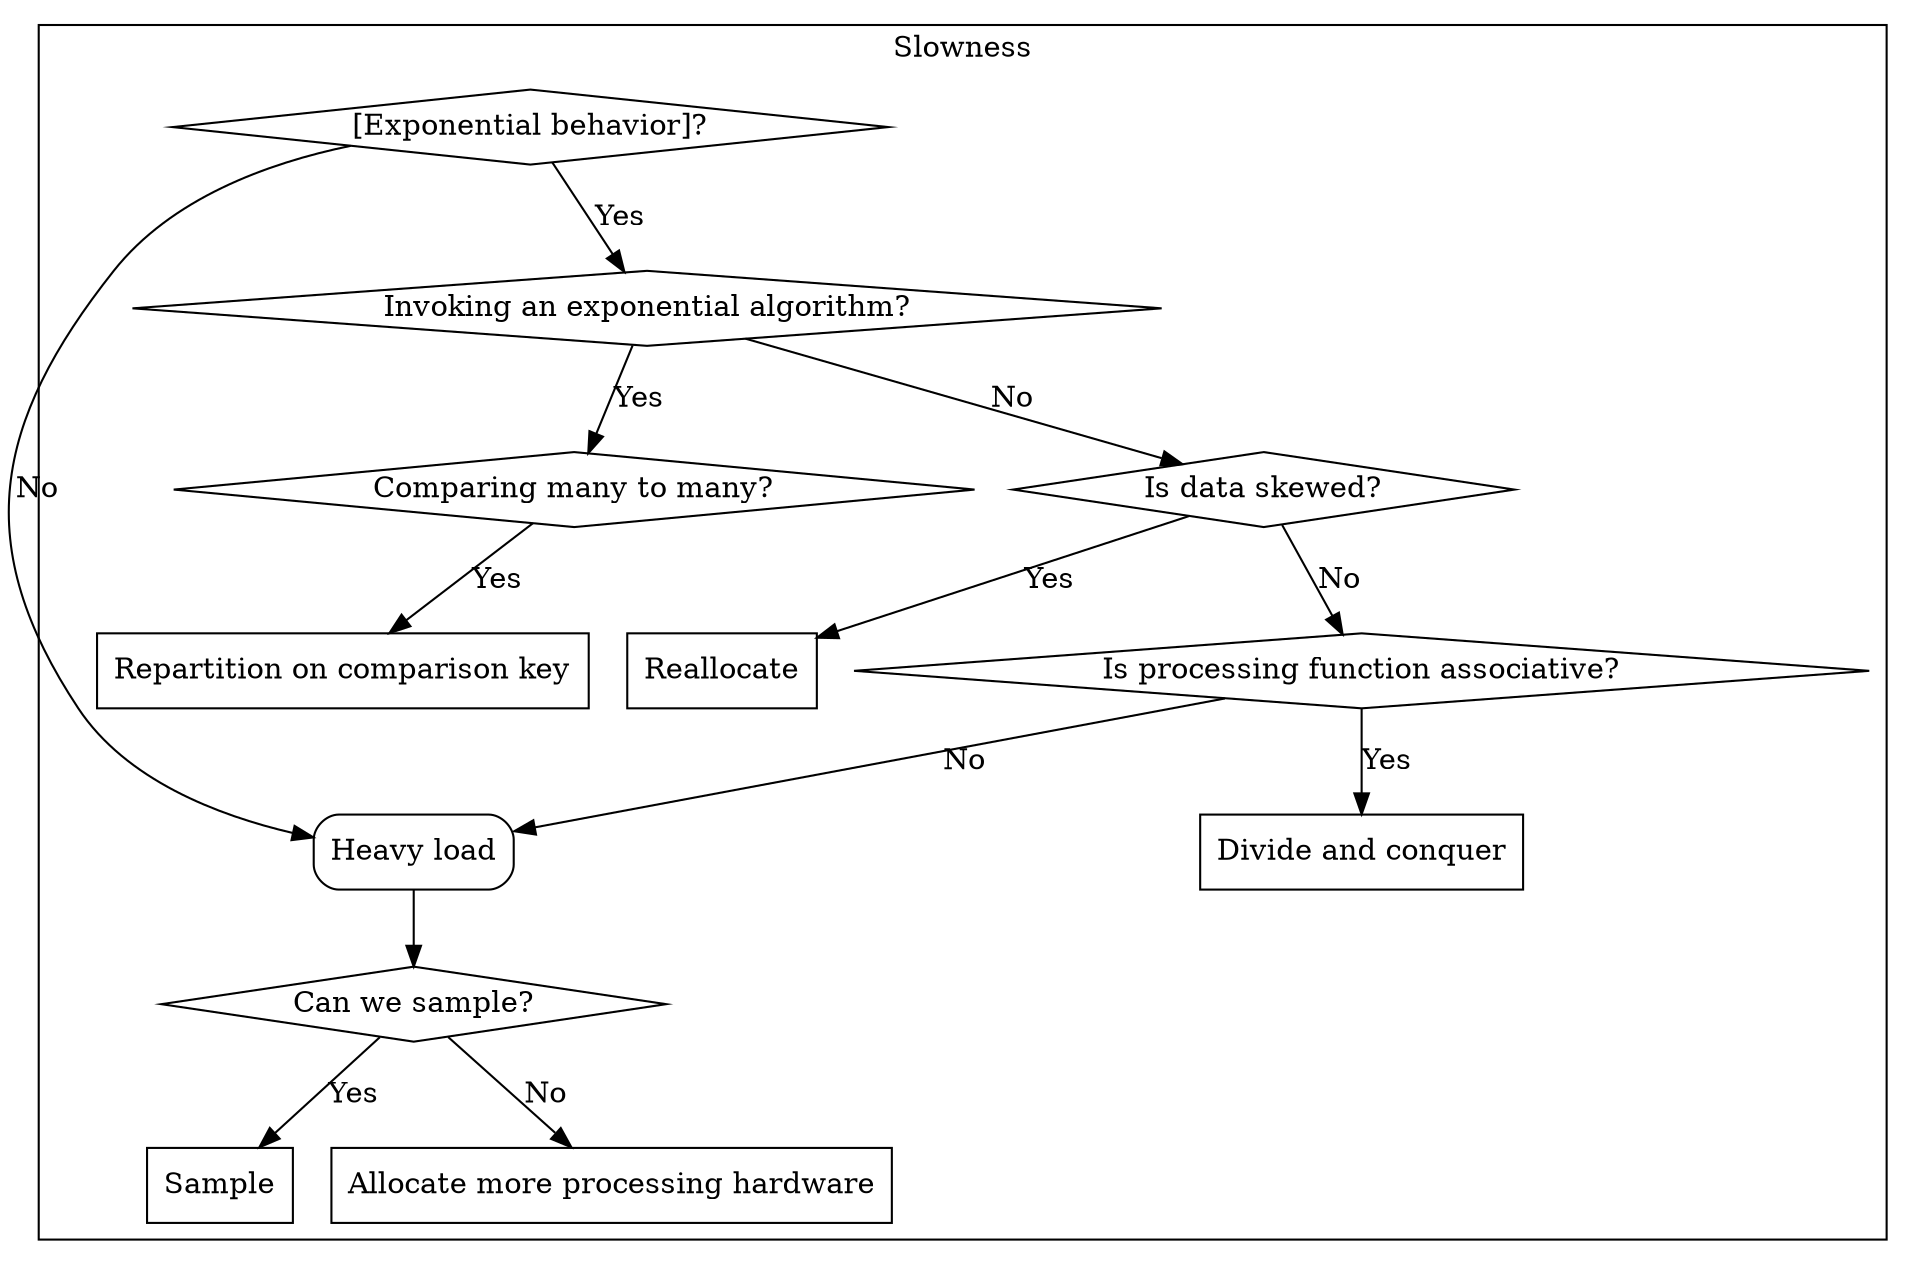 digraph {
  subgraph cluster_slowness {
    label="Slowness"

    node[shape="box", style="rounded"]
      "Heavy load";
    node[shape="box", style=""] # sink
      "Repartition on comparison key"; Reallocate; "Divide and conquer"; Sample; "Allocate more processing hardware"
    node[shape="diamond", style=""] # branch
      "[Exponential behavior]?"; "Invoking an exponential algorithm?"; "Comparing many to many?"; "Is data skewed?"; "Is processing function associative?"; "Can we sample?"

    "[Exponential behavior]?" -> "Invoking an exponential algorithm?"[label="Yes"]
    "[Exponential behavior]?" -> "Heavy load"[label="No"]
    "Invoking an exponential algorithm?" -> "Comparing many to many?"[label="Yes"]
    "Invoking an exponential algorithm?" -> "Is data skewed?"[label="No"]
    "Comparing many to many?" -> "Repartition on comparison key"[label="Yes"]
    "Is data skewed?" -> Reallocate[label="Yes"]
    "Is data skewed?" -> "Is processing function associative?"[label="No"]
    "Is processing function associative?" -> "Divide and conquer"[label="Yes"]
    "Is processing function associative?" -> "Heavy load"[label="No"]
    "Heavy load" -> "Can we sample?"
    "Can we sample?" -> Sample[label="Yes"]
    "Can we sample?" -> "Allocate more processing hardware"[label="No"]
  }
}